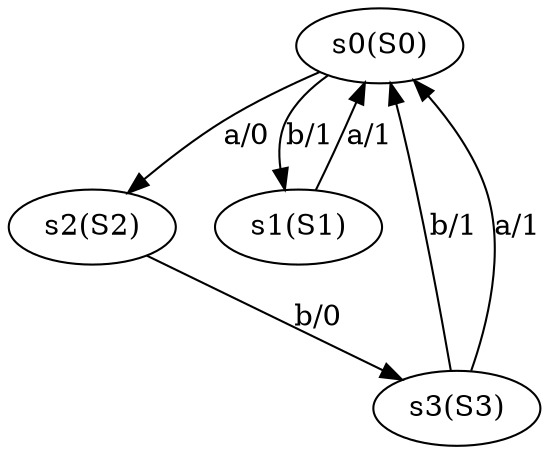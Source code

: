 digraph "generated 20" {
	s0 [label="s0(S0)"]
	s2 [label="s2(S2)"]
	s1 [label="s1(S1)"]
	s3 [label="s3(S3)"]
	s0 -> s2 [label="a/0"]
	s0 -> s1 [label="b/1"]
	s1 -> s0 [label="a/1"]
	s3 -> s0 [label="b/1"]
	s2 -> s3 [label="b/0"]
	s3 -> s0 [label="a/1"]
}

